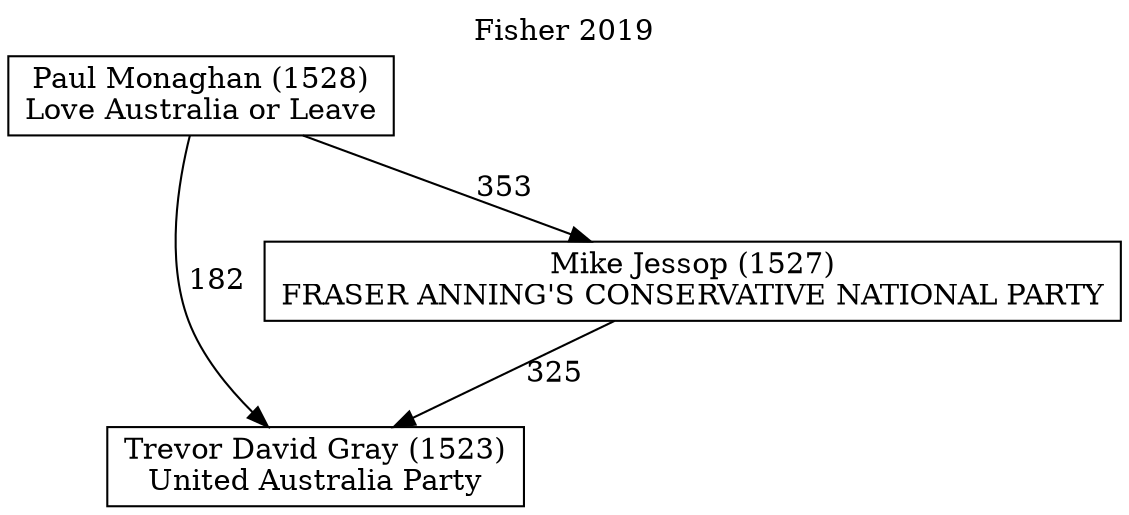 // House preference flow
digraph "Trevor David Gray (1523)_Fisher_2019" {
	graph [label="Fisher 2019" labelloc=t mclimit=10]
	node [shape=box]
	"Trevor David Gray (1523)" [label="Trevor David Gray (1523)
United Australia Party"]
	"Mike Jessop (1527)" [label="Mike Jessop (1527)
FRASER ANNING'S CONSERVATIVE NATIONAL PARTY"]
	"Paul Monaghan (1528)" [label="Paul Monaghan (1528)
Love Australia or Leave"]
	"Mike Jessop (1527)" -> "Trevor David Gray (1523)" [label=325]
	"Paul Monaghan (1528)" -> "Mike Jessop (1527)" [label=353]
	"Paul Monaghan (1528)" -> "Trevor David Gray (1523)" [label=182]
}
